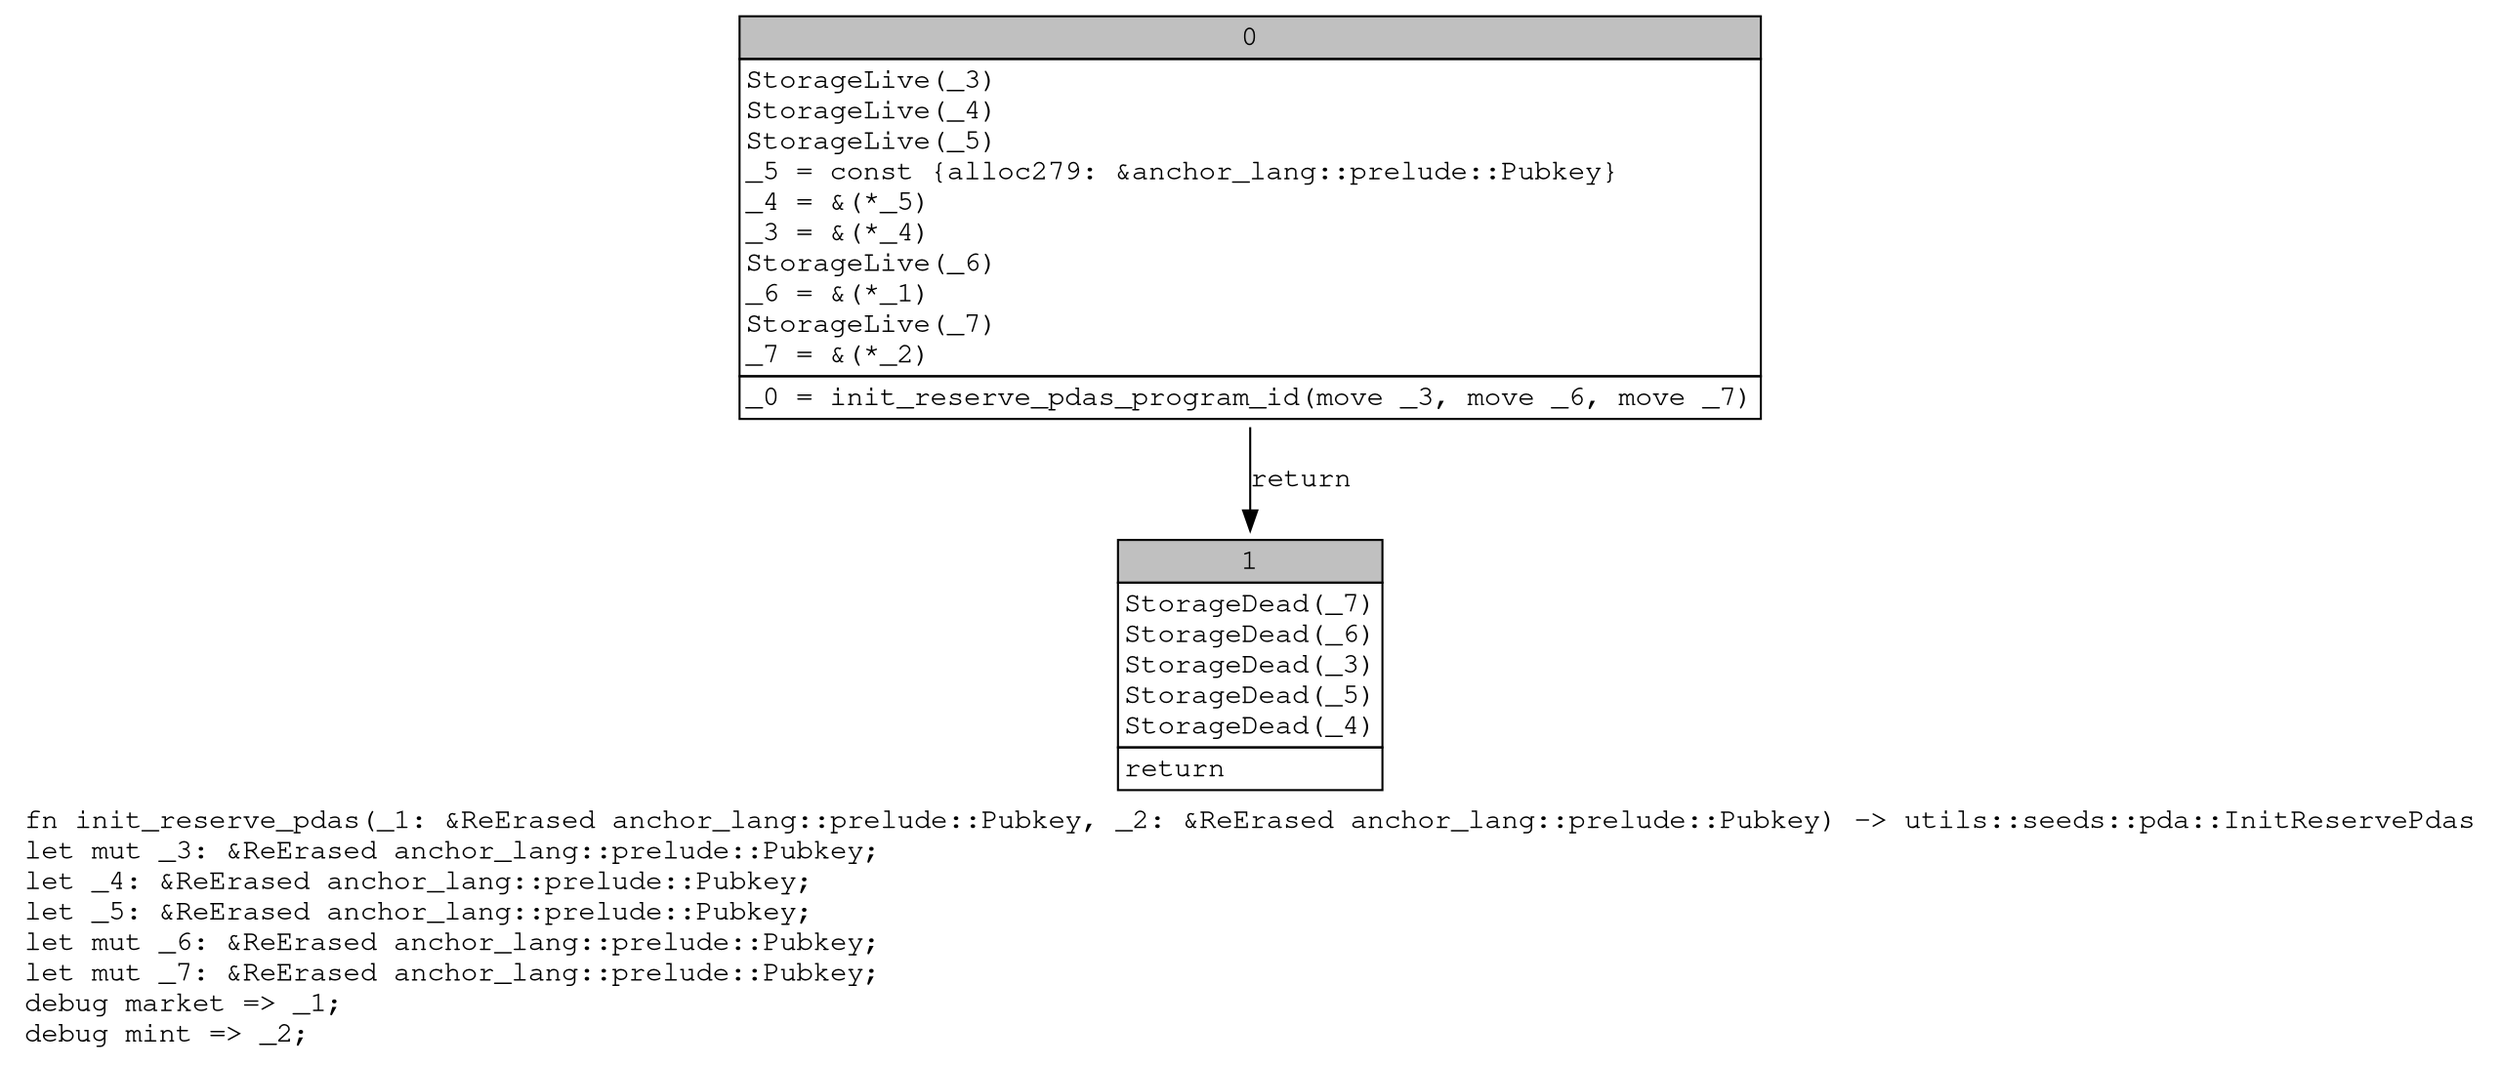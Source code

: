 digraph Mir_0_2774 {
    graph [fontname="Courier, monospace"];
    node [fontname="Courier, monospace"];
    edge [fontname="Courier, monospace"];
    label=<fn init_reserve_pdas(_1: &amp;ReErased anchor_lang::prelude::Pubkey, _2: &amp;ReErased anchor_lang::prelude::Pubkey) -&gt; utils::seeds::pda::InitReservePdas<br align="left"/>let mut _3: &amp;ReErased anchor_lang::prelude::Pubkey;<br align="left"/>let _4: &amp;ReErased anchor_lang::prelude::Pubkey;<br align="left"/>let _5: &amp;ReErased anchor_lang::prelude::Pubkey;<br align="left"/>let mut _6: &amp;ReErased anchor_lang::prelude::Pubkey;<br align="left"/>let mut _7: &amp;ReErased anchor_lang::prelude::Pubkey;<br align="left"/>debug market =&gt; _1;<br align="left"/>debug mint =&gt; _2;<br align="left"/>>;
    bb0__0_2774 [shape="none", label=<<table border="0" cellborder="1" cellspacing="0"><tr><td bgcolor="gray" align="center" colspan="1">0</td></tr><tr><td align="left" balign="left">StorageLive(_3)<br/>StorageLive(_4)<br/>StorageLive(_5)<br/>_5 = const {alloc279: &amp;anchor_lang::prelude::Pubkey}<br/>_4 = &amp;(*_5)<br/>_3 = &amp;(*_4)<br/>StorageLive(_6)<br/>_6 = &amp;(*_1)<br/>StorageLive(_7)<br/>_7 = &amp;(*_2)<br/></td></tr><tr><td align="left">_0 = init_reserve_pdas_program_id(move _3, move _6, move _7)</td></tr></table>>];
    bb1__0_2774 [shape="none", label=<<table border="0" cellborder="1" cellspacing="0"><tr><td bgcolor="gray" align="center" colspan="1">1</td></tr><tr><td align="left" balign="left">StorageDead(_7)<br/>StorageDead(_6)<br/>StorageDead(_3)<br/>StorageDead(_5)<br/>StorageDead(_4)<br/></td></tr><tr><td align="left">return</td></tr></table>>];
    bb0__0_2774 -> bb1__0_2774 [label="return"];
}
